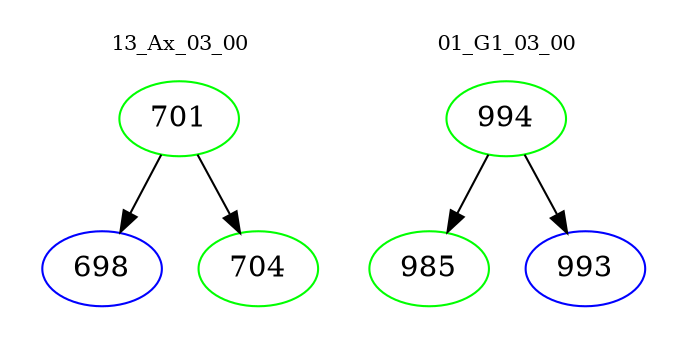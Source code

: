 digraph{
subgraph cluster_0 {
color = white
label = "13_Ax_03_00";
fontsize=10;
T0_701 [label="701", color="green"]
T0_701 -> T0_698 [color="black"]
T0_698 [label="698", color="blue"]
T0_701 -> T0_704 [color="black"]
T0_704 [label="704", color="green"]
}
subgraph cluster_1 {
color = white
label = "01_G1_03_00";
fontsize=10;
T1_994 [label="994", color="green"]
T1_994 -> T1_985 [color="black"]
T1_985 [label="985", color="green"]
T1_994 -> T1_993 [color="black"]
T1_993 [label="993", color="blue"]
}
}
